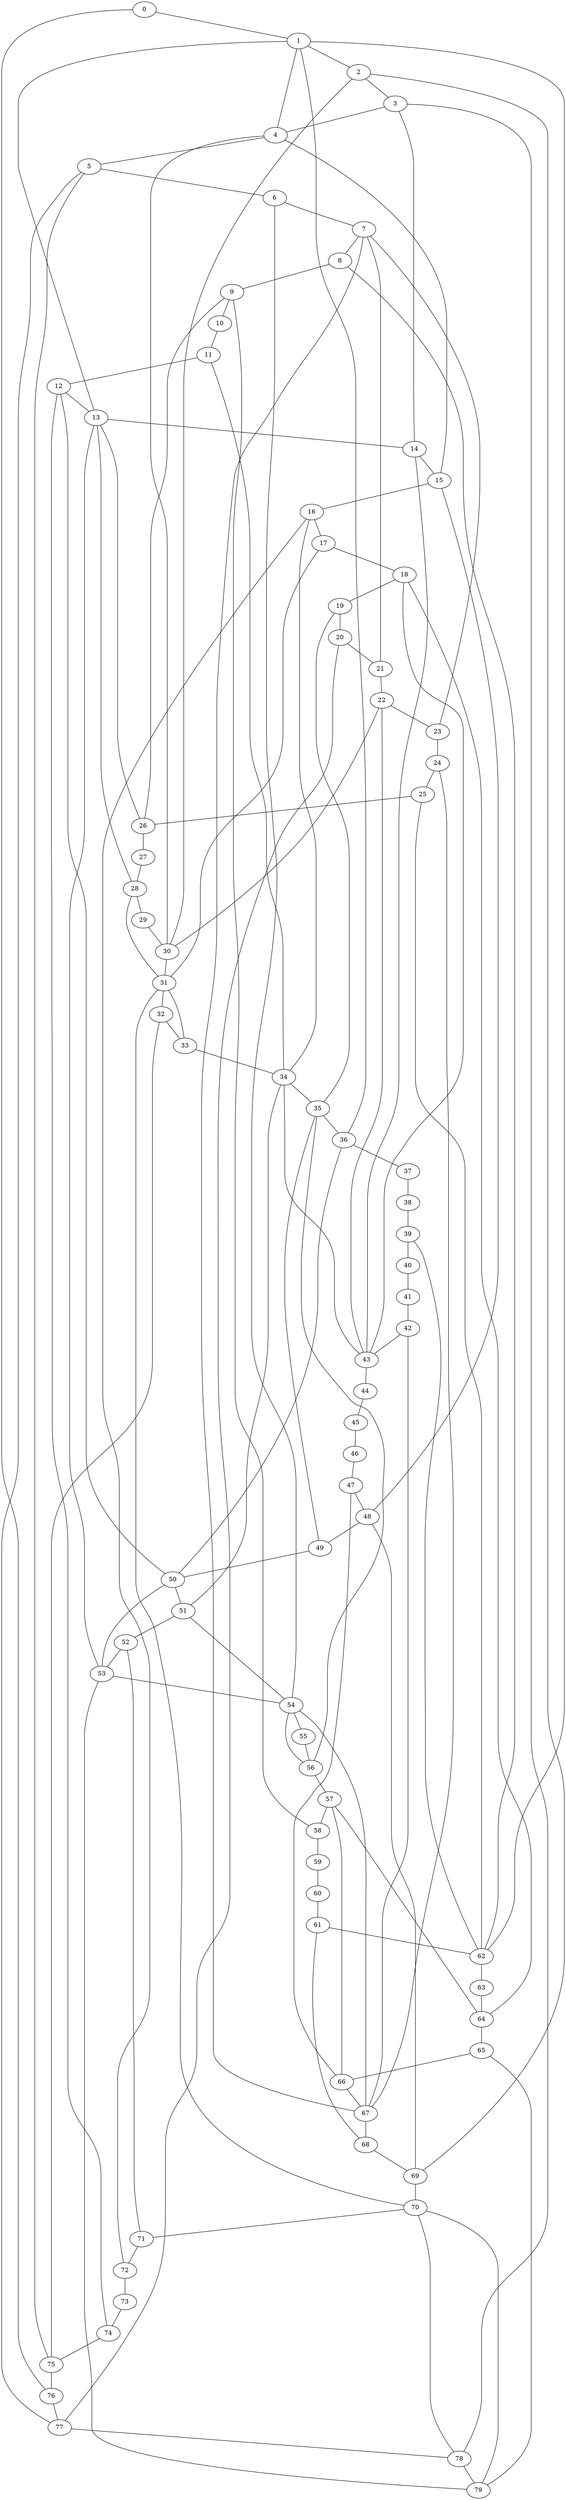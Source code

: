 
graph graphname {
    0 -- 1
0 -- 76
1 -- 2
1 -- 36
1 -- 13
1 -- 4
1 -- 62
2 -- 3
2 -- 30
2 -- 69
3 -- 4
3 -- 14
3 -- 78
4 -- 5
4 -- 15
4 -- 30
5 -- 6
5 -- 75
5 -- 77
6 -- 7
6 -- 54
7 -- 8
7 -- 21
7 -- 67
7 -- 23
8 -- 9
8 -- 62
9 -- 10
9 -- 26
9 -- 58
10 -- 11
11 -- 12
11 -- 34
12 -- 13
12 -- 50
12 -- 74
13 -- 14
13 -- 26
13 -- 28
13 -- 53
14 -- 15
14 -- 43
15 -- 16
15 -- 48
16 -- 17
16 -- 72
16 -- 34
17 -- 18
17 -- 31
18 -- 19
18 -- 43
18 -- 64
19 -- 20
19 -- 35
20 -- 21
20 -- 77
21 -- 22
22 -- 23
22 -- 43
22 -- 30
23 -- 24
24 -- 25
24 -- 67
25 -- 26
25 -- 62
26 -- 27
27 -- 28
28 -- 29
28 -- 31
29 -- 30
30 -- 31
31 -- 32
31 -- 70
31 -- 33
32 -- 33
32 -- 75
33 -- 34
34 -- 35
34 -- 43
34 -- 51
35 -- 36
35 -- 49
35 -- 56
36 -- 37
36 -- 50
37 -- 38
38 -- 39
39 -- 40
39 -- 62
40 -- 41
41 -- 42
42 -- 43
42 -- 67
43 -- 44
44 -- 45
45 -- 46
46 -- 47
47 -- 48
47 -- 66
48 -- 49
48 -- 69
49 -- 50
50 -- 51
50 -- 53
51 -- 52
51 -- 54
52 -- 53
52 -- 71
53 -- 54
53 -- 79
54 -- 55
54 -- 56
54 -- 67
55 -- 56
56 -- 57
57 -- 58
57 -- 64
57 -- 66
58 -- 59
59 -- 60
60 -- 61
61 -- 62
61 -- 68
62 -- 63
63 -- 64
64 -- 65
65 -- 66
65 -- 79
66 -- 67
67 -- 68
68 -- 69
69 -- 70
70 -- 71
70 -- 78
70 -- 79
71 -- 72
72 -- 73
73 -- 74
74 -- 75
75 -- 76
76 -- 77
77 -- 78
78 -- 79

}
